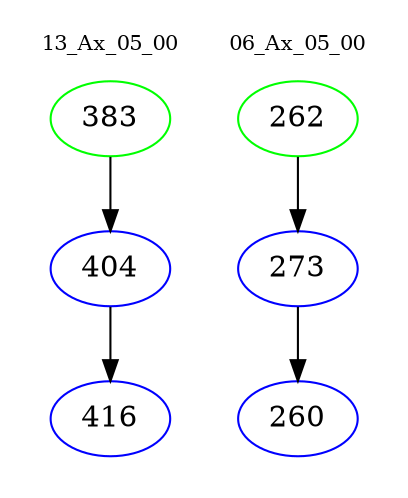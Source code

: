 digraph{
subgraph cluster_0 {
color = white
label = "13_Ax_05_00";
fontsize=10;
T0_383 [label="383", color="green"]
T0_383 -> T0_404 [color="black"]
T0_404 [label="404", color="blue"]
T0_404 -> T0_416 [color="black"]
T0_416 [label="416", color="blue"]
}
subgraph cluster_1 {
color = white
label = "06_Ax_05_00";
fontsize=10;
T1_262 [label="262", color="green"]
T1_262 -> T1_273 [color="black"]
T1_273 [label="273", color="blue"]
T1_273 -> T1_260 [color="black"]
T1_260 [label="260", color="blue"]
}
}
